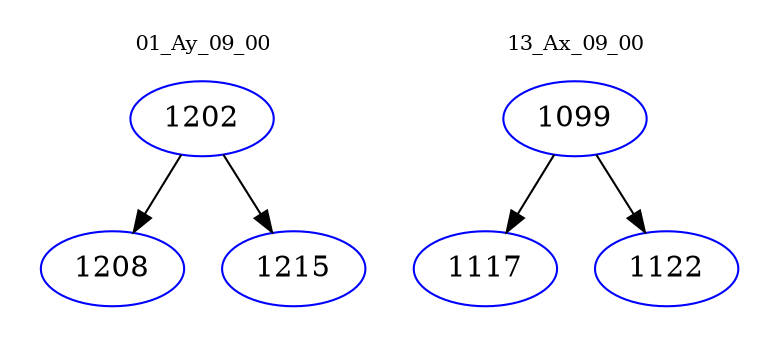 digraph{
subgraph cluster_0 {
color = white
label = "01_Ay_09_00";
fontsize=10;
T0_1202 [label="1202", color="blue"]
T0_1202 -> T0_1208 [color="black"]
T0_1208 [label="1208", color="blue"]
T0_1202 -> T0_1215 [color="black"]
T0_1215 [label="1215", color="blue"]
}
subgraph cluster_1 {
color = white
label = "13_Ax_09_00";
fontsize=10;
T1_1099 [label="1099", color="blue"]
T1_1099 -> T1_1117 [color="black"]
T1_1117 [label="1117", color="blue"]
T1_1099 -> T1_1122 [color="black"]
T1_1122 [label="1122", color="blue"]
}
}
